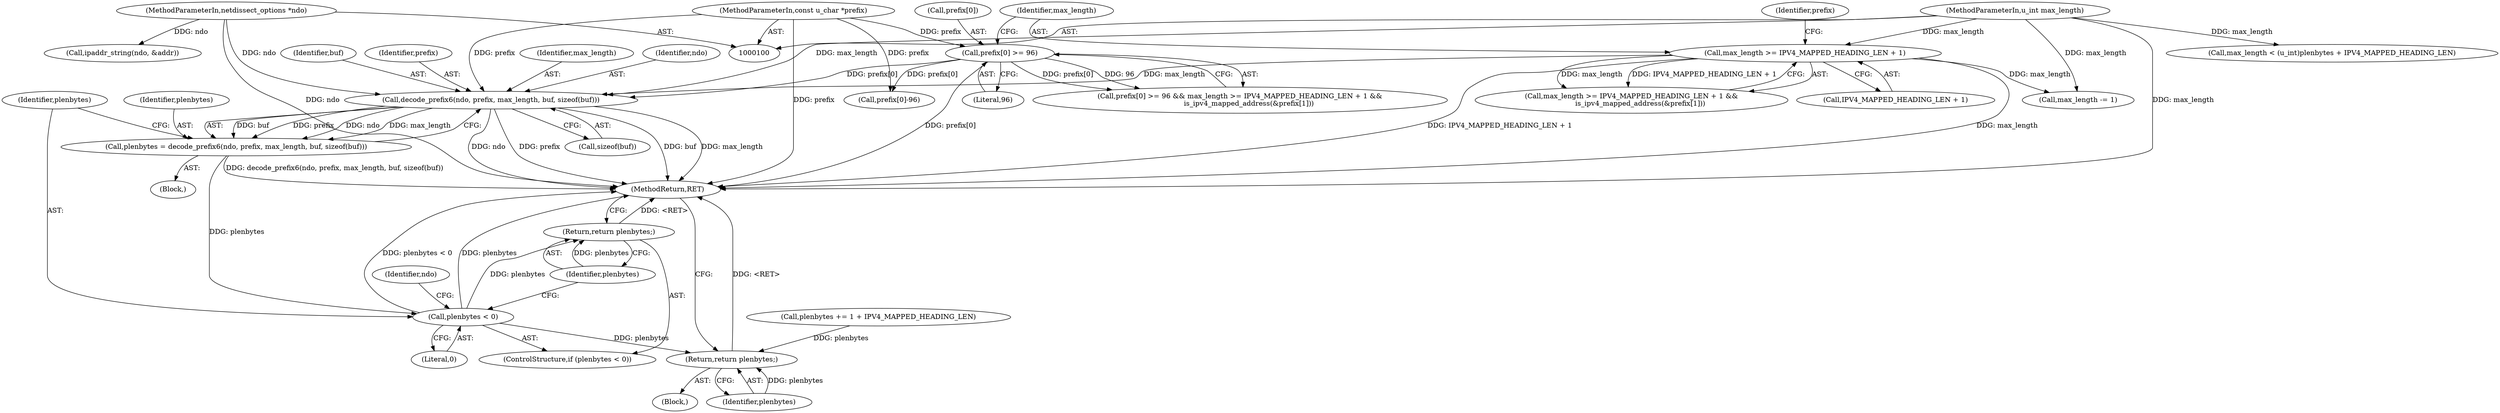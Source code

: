 digraph "0_tcpdump_83a412a5275cac973c5841eca3511c766bed778d@pointer" {
"1000219" [label="(Call,decode_prefix6(ndo, prefix, max_length, buf, sizeof(buf)))"];
"1000101" [label="(MethodParameterIn,netdissect_options *ndo)"];
"1000109" [label="(Call,prefix[0] >= 96)"];
"1000102" [label="(MethodParameterIn,const u_char *prefix)"];
"1000115" [label="(Call,max_length >= IPV4_MAPPED_HEADING_LEN + 1)"];
"1000103" [label="(MethodParameterIn,u_int max_length)"];
"1000217" [label="(Call,plenbytes = decode_prefix6(ndo, prefix, max_length, buf, sizeof(buf)))"];
"1000227" [label="(Call,plenbytes < 0)"];
"1000230" [label="(Return,return plenbytes;)"];
"1000238" [label="(Return,return plenbytes;)"];
"1000109" [label="(Call,prefix[0] >= 96)"];
"1000234" [label="(Identifier,ndo)"];
"1000227" [label="(Call,plenbytes < 0)"];
"1000238" [label="(Return,return plenbytes;)"];
"1000102" [label="(MethodParameterIn,const u_char *prefix)"];
"1000219" [label="(Call,decode_prefix6(ndo, prefix, max_length, buf, sizeof(buf)))"];
"1000224" [label="(Call,sizeof(buf))"];
"1000101" [label="(MethodParameterIn,netdissect_options *ndo)"];
"1000229" [label="(Literal,0)"];
"1000231" [label="(Identifier,plenbytes)"];
"1000210" [label="(Call,plenbytes += 1 + IPV4_MAPPED_HEADING_LEN)"];
"1000223" [label="(Identifier,buf)"];
"1000218" [label="(Identifier,plenbytes)"];
"1000216" [label="(Block,)"];
"1000228" [label="(Identifier,plenbytes)"];
"1000114" [label="(Call,max_length >= IPV4_MAPPED_HEADING_LEN + 1 &&\n        is_ipv4_mapped_address(&prefix[1]))"];
"1000159" [label="(Call,max_length < (u_int)plenbytes + IPV4_MAPPED_HEADING_LEN)"];
"1000115" [label="(Call,max_length >= IPV4_MAPPED_HEADING_LEN + 1)"];
"1000110" [label="(Call,prefix[0])"];
"1000104" [label="(Block,)"];
"1000221" [label="(Identifier,prefix)"];
"1000116" [label="(Identifier,max_length)"];
"1000123" [label="(Identifier,prefix)"];
"1000222" [label="(Identifier,max_length)"];
"1000220" [label="(Identifier,ndo)"];
"1000113" [label="(Literal,96)"];
"1000226" [label="(ControlStructure,if (plenbytes < 0))"];
"1000240" [label="(MethodReturn,RET)"];
"1000230" [label="(Return,return plenbytes;)"];
"1000108" [label="(Call,prefix[0] >= 96 && max_length >= IPV4_MAPPED_HEADING_LEN + 1 &&\n        is_ipv4_mapped_address(&prefix[1]))"];
"1000103" [label="(MethodParameterIn,u_int max_length)"];
"1000142" [label="(Call,max_length -= 1)"];
"1000205" [label="(Call,ipaddr_string(ndo, &addr))"];
"1000239" [label="(Identifier,plenbytes)"];
"1000117" [label="(Call,IPV4_MAPPED_HEADING_LEN + 1)"];
"1000217" [label="(Call,plenbytes = decode_prefix6(ndo, prefix, max_length, buf, sizeof(buf)))"];
"1000130" [label="(Call,prefix[0]-96)"];
"1000219" -> "1000217"  [label="AST: "];
"1000219" -> "1000224"  [label="CFG: "];
"1000220" -> "1000219"  [label="AST: "];
"1000221" -> "1000219"  [label="AST: "];
"1000222" -> "1000219"  [label="AST: "];
"1000223" -> "1000219"  [label="AST: "];
"1000224" -> "1000219"  [label="AST: "];
"1000217" -> "1000219"  [label="CFG: "];
"1000219" -> "1000240"  [label="DDG: prefix"];
"1000219" -> "1000240"  [label="DDG: buf"];
"1000219" -> "1000240"  [label="DDG: max_length"];
"1000219" -> "1000240"  [label="DDG: ndo"];
"1000219" -> "1000217"  [label="DDG: buf"];
"1000219" -> "1000217"  [label="DDG: prefix"];
"1000219" -> "1000217"  [label="DDG: ndo"];
"1000219" -> "1000217"  [label="DDG: max_length"];
"1000101" -> "1000219"  [label="DDG: ndo"];
"1000109" -> "1000219"  [label="DDG: prefix[0]"];
"1000102" -> "1000219"  [label="DDG: prefix"];
"1000115" -> "1000219"  [label="DDG: max_length"];
"1000103" -> "1000219"  [label="DDG: max_length"];
"1000101" -> "1000100"  [label="AST: "];
"1000101" -> "1000240"  [label="DDG: ndo"];
"1000101" -> "1000205"  [label="DDG: ndo"];
"1000109" -> "1000108"  [label="AST: "];
"1000109" -> "1000113"  [label="CFG: "];
"1000110" -> "1000109"  [label="AST: "];
"1000113" -> "1000109"  [label="AST: "];
"1000116" -> "1000109"  [label="CFG: "];
"1000108" -> "1000109"  [label="CFG: "];
"1000109" -> "1000240"  [label="DDG: prefix[0]"];
"1000109" -> "1000108"  [label="DDG: prefix[0]"];
"1000109" -> "1000108"  [label="DDG: 96"];
"1000102" -> "1000109"  [label="DDG: prefix"];
"1000109" -> "1000130"  [label="DDG: prefix[0]"];
"1000102" -> "1000100"  [label="AST: "];
"1000102" -> "1000240"  [label="DDG: prefix"];
"1000102" -> "1000130"  [label="DDG: prefix"];
"1000115" -> "1000114"  [label="AST: "];
"1000115" -> "1000117"  [label="CFG: "];
"1000116" -> "1000115"  [label="AST: "];
"1000117" -> "1000115"  [label="AST: "];
"1000123" -> "1000115"  [label="CFG: "];
"1000114" -> "1000115"  [label="CFG: "];
"1000115" -> "1000240"  [label="DDG: IPV4_MAPPED_HEADING_LEN + 1"];
"1000115" -> "1000240"  [label="DDG: max_length"];
"1000115" -> "1000114"  [label="DDG: max_length"];
"1000115" -> "1000114"  [label="DDG: IPV4_MAPPED_HEADING_LEN + 1"];
"1000103" -> "1000115"  [label="DDG: max_length"];
"1000115" -> "1000142"  [label="DDG: max_length"];
"1000103" -> "1000100"  [label="AST: "];
"1000103" -> "1000240"  [label="DDG: max_length"];
"1000103" -> "1000142"  [label="DDG: max_length"];
"1000103" -> "1000159"  [label="DDG: max_length"];
"1000217" -> "1000216"  [label="AST: "];
"1000218" -> "1000217"  [label="AST: "];
"1000228" -> "1000217"  [label="CFG: "];
"1000217" -> "1000240"  [label="DDG: decode_prefix6(ndo, prefix, max_length, buf, sizeof(buf))"];
"1000217" -> "1000227"  [label="DDG: plenbytes"];
"1000227" -> "1000226"  [label="AST: "];
"1000227" -> "1000229"  [label="CFG: "];
"1000228" -> "1000227"  [label="AST: "];
"1000229" -> "1000227"  [label="AST: "];
"1000231" -> "1000227"  [label="CFG: "];
"1000234" -> "1000227"  [label="CFG: "];
"1000227" -> "1000240"  [label="DDG: plenbytes < 0"];
"1000227" -> "1000240"  [label="DDG: plenbytes"];
"1000227" -> "1000230"  [label="DDG: plenbytes"];
"1000227" -> "1000238"  [label="DDG: plenbytes"];
"1000230" -> "1000226"  [label="AST: "];
"1000230" -> "1000231"  [label="CFG: "];
"1000231" -> "1000230"  [label="AST: "];
"1000240" -> "1000230"  [label="CFG: "];
"1000230" -> "1000240"  [label="DDG: <RET>"];
"1000231" -> "1000230"  [label="DDG: plenbytes"];
"1000238" -> "1000104"  [label="AST: "];
"1000238" -> "1000239"  [label="CFG: "];
"1000239" -> "1000238"  [label="AST: "];
"1000240" -> "1000238"  [label="CFG: "];
"1000238" -> "1000240"  [label="DDG: <RET>"];
"1000239" -> "1000238"  [label="DDG: plenbytes"];
"1000210" -> "1000238"  [label="DDG: plenbytes"];
}
